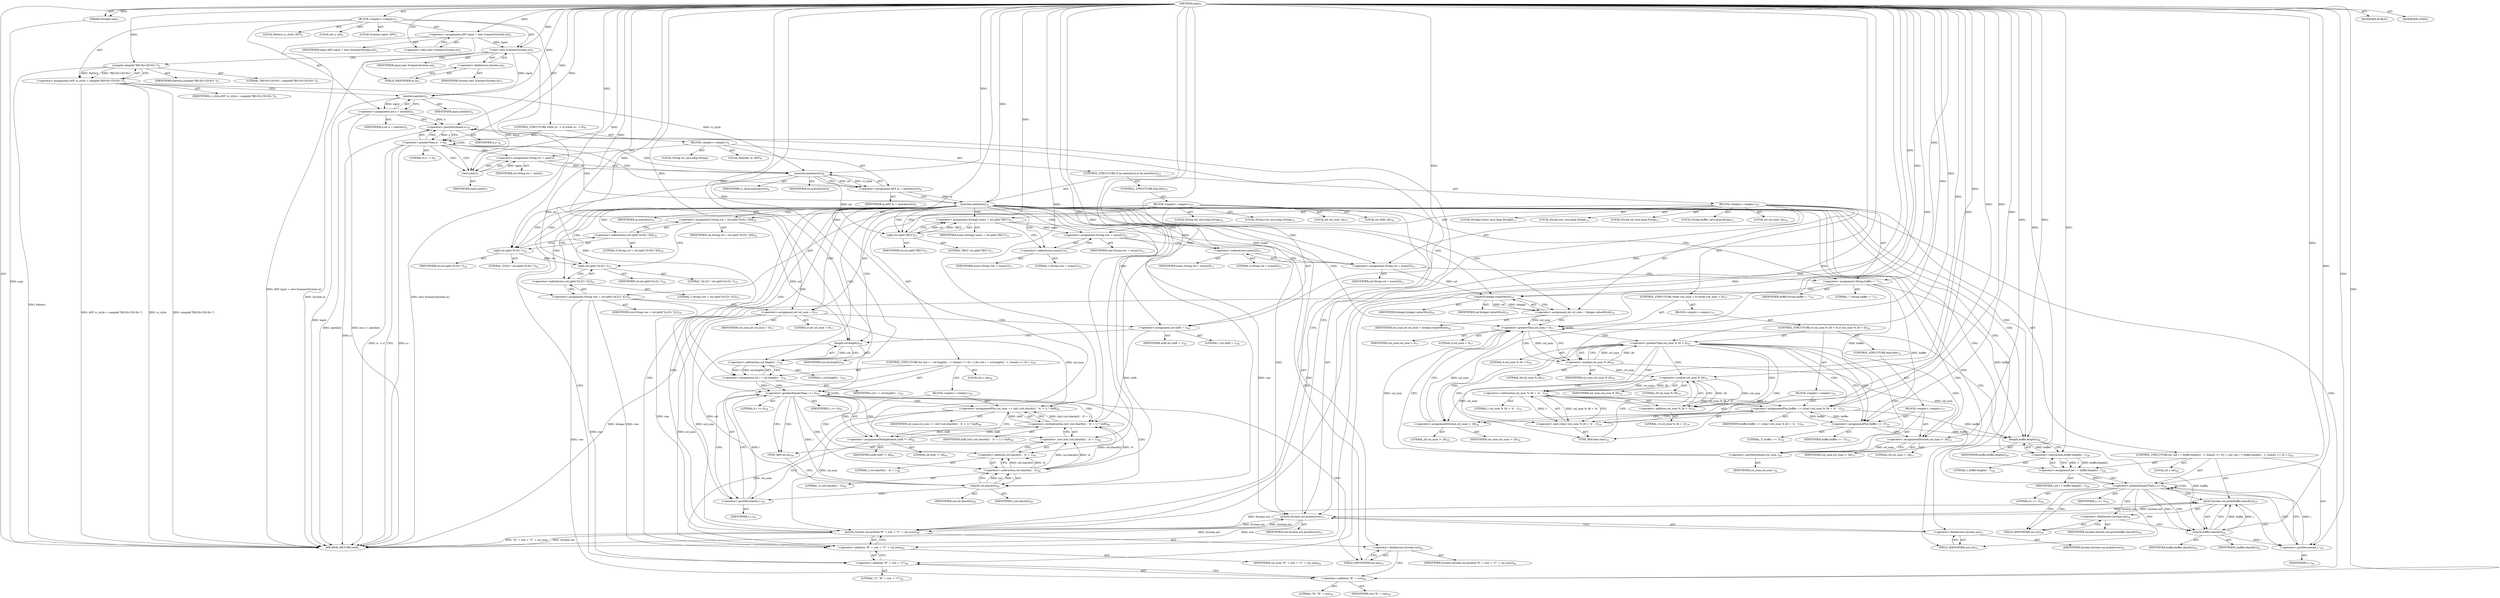 digraph "main" {  
"19" [label = <(METHOD,main)<SUB>1</SUB>> ]
"20" [label = <(PARAM,String[] args)<SUB>1</SUB>> ]
"21" [label = <(BLOCK,&lt;empty&gt;,&lt;empty&gt;)<SUB>1</SUB>> ]
"4" [label = <(LOCAL,Scanner input: ANY)<SUB>2</SUB>> ]
"22" [label = <(&lt;operator&gt;.assignment,ANY input = new Scanner(System.in))<SUB>2</SUB>> ]
"23" [label = <(IDENTIFIER,input,ANY input = new Scanner(System.in))<SUB>2</SUB>> ]
"24" [label = <(&lt;operator&gt;.alloc,new Scanner(System.in))<SUB>2</SUB>> ]
"25" [label = <(&lt;init&gt;,new Scanner(System.in))<SUB>2</SUB>> ]
"3" [label = <(IDENTIFIER,input,new Scanner(System.in))<SUB>2</SUB>> ]
"26" [label = <(&lt;operator&gt;.fieldAccess,System.in)<SUB>2</SUB>> ]
"27" [label = <(IDENTIFIER,System,new Scanner(System.in))<SUB>2</SUB>> ]
"28" [label = <(FIELD_IDENTIFIER,in,in)<SUB>2</SUB>> ]
"29" [label = <(LOCAL,Pattern rc_style: ANY)<SUB>3</SUB>> ]
"30" [label = <(&lt;operator&gt;.assignment,ANY rc_style = compile(&quot;R[0-9]+C[0-9]+&quot;))<SUB>3</SUB>> ]
"31" [label = <(IDENTIFIER,rc_style,ANY rc_style = compile(&quot;R[0-9]+C[0-9]+&quot;))<SUB>3</SUB>> ]
"32" [label = <(compile,compile(&quot;R[0-9]+C[0-9]+&quot;))<SUB>3</SUB>> ]
"33" [label = <(IDENTIFIER,Pattern,compile(&quot;R[0-9]+C[0-9]+&quot;))<SUB>3</SUB>> ]
"34" [label = <(LITERAL,&quot;R[0-9]+C[0-9]+&quot;,compile(&quot;R[0-9]+C[0-9]+&quot;))<SUB>3</SUB>> ]
"35" [label = <(LOCAL,int n: int)<SUB>4</SUB>> ]
"36" [label = <(&lt;operator&gt;.assignment,int n = nextInt())<SUB>4</SUB>> ]
"37" [label = <(IDENTIFIER,n,int n = nextInt())<SUB>4</SUB>> ]
"38" [label = <(nextInt,nextInt())<SUB>4</SUB>> ]
"39" [label = <(IDENTIFIER,input,nextInt())<SUB>4</SUB>> ]
"40" [label = <(CONTROL_STRUCTURE,while (n-- &gt; 0),while (n-- &gt; 0))<SUB>6</SUB>> ]
"41" [label = <(&lt;operator&gt;.greaterThan,n-- &gt; 0)<SUB>6</SUB>> ]
"42" [label = <(&lt;operator&gt;.postDecrement,n--)<SUB>6</SUB>> ]
"43" [label = <(IDENTIFIER,n,n--)<SUB>6</SUB>> ]
"44" [label = <(LITERAL,0,n-- &gt; 0)<SUB>6</SUB>> ]
"45" [label = <(BLOCK,&lt;empty&gt;,&lt;empty&gt;)<SUB>6</SUB>> ]
"46" [label = <(LOCAL,String str: java.lang.String)<SUB>7</SUB>> ]
"47" [label = <(&lt;operator&gt;.assignment,String str = next())<SUB>7</SUB>> ]
"48" [label = <(IDENTIFIER,str,String str = next())<SUB>7</SUB>> ]
"49" [label = <(next,next())<SUB>7</SUB>> ]
"50" [label = <(IDENTIFIER,input,next())<SUB>7</SUB>> ]
"51" [label = <(LOCAL,Matcher m: ANY)<SUB>8</SUB>> ]
"52" [label = <(&lt;operator&gt;.assignment,ANY m = matcher(str))<SUB>8</SUB>> ]
"53" [label = <(IDENTIFIER,m,ANY m = matcher(str))<SUB>8</SUB>> ]
"54" [label = <(matcher,matcher(str))<SUB>8</SUB>> ]
"55" [label = <(IDENTIFIER,rc_style,matcher(str))<SUB>8</SUB>> ]
"56" [label = <(IDENTIFIER,str,matcher(str))<SUB>8</SUB>> ]
"57" [label = <(CONTROL_STRUCTURE,if (m.matches()),if (m.matches()))<SUB>10</SUB>> ]
"58" [label = <(matches,matches())<SUB>10</SUB>> ]
"59" [label = <(IDENTIFIER,m,matches())<SUB>10</SUB>> ]
"60" [label = <(BLOCK,&lt;empty&gt;,&lt;empty&gt;)<SUB>10</SUB>> ]
"61" [label = <(LOCAL,String[] nums: java.lang.String[])<SUB>11</SUB>> ]
"62" [label = <(&lt;operator&gt;.assignment,String[] nums = str.split(&quot;[RC]&quot;))<SUB>11</SUB>> ]
"63" [label = <(IDENTIFIER,nums,String[] nums = str.split(&quot;[RC]&quot;))<SUB>11</SUB>> ]
"64" [label = <(split,str.split(&quot;[RC]&quot;))<SUB>11</SUB>> ]
"65" [label = <(IDENTIFIER,str,str.split(&quot;[RC]&quot;))<SUB>11</SUB>> ]
"66" [label = <(LITERAL,&quot;[RC]&quot;,str.split(&quot;[RC]&quot;))<SUB>11</SUB>> ]
"67" [label = <(LOCAL,String row: java.lang.String)<SUB>12</SUB>> ]
"68" [label = <(&lt;operator&gt;.assignment,String row = nums[1])<SUB>12</SUB>> ]
"69" [label = <(IDENTIFIER,row,String row = nums[1])<SUB>12</SUB>> ]
"70" [label = <(&lt;operator&gt;.indexAccess,nums[1])<SUB>12</SUB>> ]
"71" [label = <(IDENTIFIER,nums,String row = nums[1])<SUB>12</SUB>> ]
"72" [label = <(LITERAL,1,String row = nums[1])<SUB>12</SUB>> ]
"73" [label = <(LOCAL,String col: java.lang.String)<SUB>13</SUB>> ]
"74" [label = <(&lt;operator&gt;.assignment,String col = nums[2])<SUB>13</SUB>> ]
"75" [label = <(IDENTIFIER,col,String col = nums[2])<SUB>13</SUB>> ]
"76" [label = <(&lt;operator&gt;.indexAccess,nums[2])<SUB>13</SUB>> ]
"77" [label = <(IDENTIFIER,nums,String col = nums[2])<SUB>13</SUB>> ]
"78" [label = <(LITERAL,2,String col = nums[2])<SUB>13</SUB>> ]
"79" [label = <(LOCAL,String buffer: java.lang.String)<SUB>15</SUB>> ]
"80" [label = <(&lt;operator&gt;.assignment,String buffer = &quot;&quot;)<SUB>15</SUB>> ]
"81" [label = <(IDENTIFIER,buffer,String buffer = &quot;&quot;)<SUB>15</SUB>> ]
"82" [label = <(LITERAL,&quot;&quot;,String buffer = &quot;&quot;)<SUB>15</SUB>> ]
"83" [label = <(LOCAL,int col_num: int)<SUB>16</SUB>> ]
"84" [label = <(&lt;operator&gt;.assignment,int col_num = Integer.valueOf(col))<SUB>16</SUB>> ]
"85" [label = <(IDENTIFIER,col_num,int col_num = Integer.valueOf(col))<SUB>16</SUB>> ]
"86" [label = <(valueOf,Integer.valueOf(col))<SUB>16</SUB>> ]
"87" [label = <(IDENTIFIER,Integer,Integer.valueOf(col))<SUB>16</SUB>> ]
"88" [label = <(IDENTIFIER,col,Integer.valueOf(col))<SUB>16</SUB>> ]
"89" [label = <(CONTROL_STRUCTURE,while (col_num &gt; 0),while (col_num &gt; 0))<SUB>17</SUB>> ]
"90" [label = <(&lt;operator&gt;.greaterThan,col_num &gt; 0)<SUB>17</SUB>> ]
"91" [label = <(IDENTIFIER,col_num,col_num &gt; 0)<SUB>17</SUB>> ]
"92" [label = <(LITERAL,0,col_num &gt; 0)<SUB>17</SUB>> ]
"93" [label = <(BLOCK,&lt;empty&gt;,&lt;empty&gt;)<SUB>17</SUB>> ]
"94" [label = <(CONTROL_STRUCTURE,if (col_num % 26 &gt; 0),if (col_num % 26 &gt; 0))<SUB>18</SUB>> ]
"95" [label = <(&lt;operator&gt;.greaterThan,col_num % 26 &gt; 0)<SUB>18</SUB>> ]
"96" [label = <(&lt;operator&gt;.modulo,col_num % 26)<SUB>18</SUB>> ]
"97" [label = <(IDENTIFIER,col_num,col_num % 26)<SUB>18</SUB>> ]
"98" [label = <(LITERAL,26,col_num % 26)<SUB>18</SUB>> ]
"99" [label = <(LITERAL,0,col_num % 26 &gt; 0)<SUB>18</SUB>> ]
"100" [label = <(BLOCK,&lt;empty&gt;,&lt;empty&gt;)<SUB>18</SUB>> ]
"101" [label = <(&lt;operator&gt;.assignmentPlus,buffer += (char) (col_num % 26 + 'A' - 1))<SUB>19</SUB>> ]
"102" [label = <(IDENTIFIER,buffer,buffer += (char) (col_num % 26 + 'A' - 1))<SUB>19</SUB>> ]
"103" [label = <(&lt;operator&gt;.cast,(char) (col_num % 26 + 'A' - 1))<SUB>19</SUB>> ]
"104" [label = <(TYPE_REF,char,char)<SUB>19</SUB>> ]
"105" [label = <(&lt;operator&gt;.subtraction,col_num % 26 + 'A' - 1)<SUB>19</SUB>> ]
"106" [label = <(&lt;operator&gt;.addition,col_num % 26 + 'A')<SUB>19</SUB>> ]
"107" [label = <(&lt;operator&gt;.modulo,col_num % 26)<SUB>19</SUB>> ]
"108" [label = <(IDENTIFIER,col_num,col_num % 26)<SUB>19</SUB>> ]
"109" [label = <(LITERAL,26,col_num % 26)<SUB>19</SUB>> ]
"110" [label = <(LITERAL,'A',col_num % 26 + 'A')<SUB>19</SUB>> ]
"111" [label = <(LITERAL,1,col_num % 26 + 'A' - 1)<SUB>19</SUB>> ]
"112" [label = <(&lt;operator&gt;.assignmentDivision,col_num /= 26)<SUB>20</SUB>> ]
"113" [label = <(IDENTIFIER,col_num,col_num /= 26)<SUB>20</SUB>> ]
"114" [label = <(LITERAL,26,col_num /= 26)<SUB>20</SUB>> ]
"115" [label = <(CONTROL_STRUCTURE,else,else)<SUB>21</SUB>> ]
"116" [label = <(BLOCK,&lt;empty&gt;,&lt;empty&gt;)<SUB>21</SUB>> ]
"117" [label = <(&lt;operator&gt;.assignmentPlus,buffer += 'Z')<SUB>22</SUB>> ]
"118" [label = <(IDENTIFIER,buffer,buffer += 'Z')<SUB>22</SUB>> ]
"119" [label = <(LITERAL,'Z',buffer += 'Z')<SUB>22</SUB>> ]
"120" [label = <(&lt;operator&gt;.assignmentDivision,col_num /= 26)<SUB>23</SUB>> ]
"121" [label = <(IDENTIFIER,col_num,col_num /= 26)<SUB>23</SUB>> ]
"122" [label = <(LITERAL,26,col_num /= 26)<SUB>23</SUB>> ]
"123" [label = <(&lt;operator&gt;.postDecrement,col_num--)<SUB>24</SUB>> ]
"124" [label = <(IDENTIFIER,col_num,col_num--)<SUB>24</SUB>> ]
"125" [label = <(CONTROL_STRUCTURE,for (int i = buffer.length() - 1; Some(i &gt;= 0); i--),for (int i = buffer.length() - 1; Some(i &gt;= 0); i--))<SUB>28</SUB>> ]
"126" [label = <(LOCAL,int i: int)<SUB>28</SUB>> ]
"127" [label = <(&lt;operator&gt;.assignment,int i = buffer.length() - 1)<SUB>28</SUB>> ]
"128" [label = <(IDENTIFIER,i,int i = buffer.length() - 1)<SUB>28</SUB>> ]
"129" [label = <(&lt;operator&gt;.subtraction,buffer.length() - 1)<SUB>28</SUB>> ]
"130" [label = <(length,buffer.length())<SUB>28</SUB>> ]
"131" [label = <(IDENTIFIER,buffer,buffer.length())<SUB>28</SUB>> ]
"132" [label = <(LITERAL,1,buffer.length() - 1)<SUB>28</SUB>> ]
"133" [label = <(&lt;operator&gt;.greaterEqualsThan,i &gt;= 0)<SUB>28</SUB>> ]
"134" [label = <(IDENTIFIER,i,i &gt;= 0)<SUB>28</SUB>> ]
"135" [label = <(LITERAL,0,i &gt;= 0)<SUB>28</SUB>> ]
"136" [label = <(&lt;operator&gt;.postDecrement,i--)<SUB>28</SUB>> ]
"137" [label = <(IDENTIFIER,i,i--)<SUB>28</SUB>> ]
"138" [label = <(print,System.out.print(buffer.charAt(i)))<SUB>29</SUB>> ]
"139" [label = <(&lt;operator&gt;.fieldAccess,System.out)<SUB>29</SUB>> ]
"140" [label = <(IDENTIFIER,System,System.out.print(buffer.charAt(i)))<SUB>29</SUB>> ]
"141" [label = <(FIELD_IDENTIFIER,out,out)<SUB>29</SUB>> ]
"142" [label = <(charAt,buffer.charAt(i))<SUB>29</SUB>> ]
"143" [label = <(IDENTIFIER,buffer,buffer.charAt(i))<SUB>29</SUB>> ]
"144" [label = <(IDENTIFIER,i,buffer.charAt(i))<SUB>29</SUB>> ]
"145" [label = <(println,System.out.println(row))<SUB>31</SUB>> ]
"146" [label = <(&lt;operator&gt;.fieldAccess,System.out)<SUB>31</SUB>> ]
"147" [label = <(IDENTIFIER,System,System.out.println(row))<SUB>31</SUB>> ]
"148" [label = <(FIELD_IDENTIFIER,out,out)<SUB>31</SUB>> ]
"149" [label = <(IDENTIFIER,row,System.out.println(row))<SUB>31</SUB>> ]
"150" [label = <(CONTROL_STRUCTURE,else,else)<SUB>33</SUB>> ]
"151" [label = <(BLOCK,&lt;empty&gt;,&lt;empty&gt;)<SUB>33</SUB>> ]
"152" [label = <(LOCAL,String col: java.lang.String)<SUB>34</SUB>> ]
"153" [label = <(&lt;operator&gt;.assignment,String col = str.split(&quot;[0-9]+&quot;)[0])<SUB>34</SUB>> ]
"154" [label = <(IDENTIFIER,col,String col = str.split(&quot;[0-9]+&quot;)[0])<SUB>34</SUB>> ]
"155" [label = <(&lt;operator&gt;.indexAccess,str.split(&quot;[0-9]+&quot;)[0])<SUB>34</SUB>> ]
"156" [label = <(split,str.split(&quot;[0-9]+&quot;))<SUB>34</SUB>> ]
"157" [label = <(IDENTIFIER,str,str.split(&quot;[0-9]+&quot;))<SUB>34</SUB>> ]
"158" [label = <(LITERAL,&quot;[0-9]+&quot;,str.split(&quot;[0-9]+&quot;))<SUB>34</SUB>> ]
"159" [label = <(LITERAL,0,String col = str.split(&quot;[0-9]+&quot;)[0])<SUB>34</SUB>> ]
"160" [label = <(LOCAL,String row: java.lang.String)<SUB>35</SUB>> ]
"161" [label = <(&lt;operator&gt;.assignment,String row = str.split(&quot;[A-Z]+&quot;)[1])<SUB>35</SUB>> ]
"162" [label = <(IDENTIFIER,row,String row = str.split(&quot;[A-Z]+&quot;)[1])<SUB>35</SUB>> ]
"163" [label = <(&lt;operator&gt;.indexAccess,str.split(&quot;[A-Z]+&quot;)[1])<SUB>35</SUB>> ]
"164" [label = <(split,str.split(&quot;[A-Z]+&quot;))<SUB>35</SUB>> ]
"165" [label = <(IDENTIFIER,str,str.split(&quot;[A-Z]+&quot;))<SUB>35</SUB>> ]
"166" [label = <(LITERAL,&quot;[A-Z]+&quot;,str.split(&quot;[A-Z]+&quot;))<SUB>35</SUB>> ]
"167" [label = <(LITERAL,1,String row = str.split(&quot;[A-Z]+&quot;)[1])<SUB>35</SUB>> ]
"168" [label = <(LOCAL,int col_num: int)<SUB>37</SUB>> ]
"169" [label = <(&lt;operator&gt;.assignment,int col_num = 0)<SUB>37</SUB>> ]
"170" [label = <(IDENTIFIER,col_num,int col_num = 0)<SUB>37</SUB>> ]
"171" [label = <(LITERAL,0,int col_num = 0)<SUB>37</SUB>> ]
"172" [label = <(LOCAL,int shift: int)<SUB>38</SUB>> ]
"173" [label = <(&lt;operator&gt;.assignment,int shift = 1)<SUB>38</SUB>> ]
"174" [label = <(IDENTIFIER,shift,int shift = 1)<SUB>38</SUB>> ]
"175" [label = <(LITERAL,1,int shift = 1)<SUB>38</SUB>> ]
"176" [label = <(CONTROL_STRUCTURE,for (int i = col.length() - 1; Some(i &gt;= 0); i--),for (int i = col.length() - 1; Some(i &gt;= 0); i--))<SUB>39</SUB>> ]
"177" [label = <(LOCAL,int i: int)<SUB>39</SUB>> ]
"178" [label = <(&lt;operator&gt;.assignment,int i = col.length() - 1)<SUB>39</SUB>> ]
"179" [label = <(IDENTIFIER,i,int i = col.length() - 1)<SUB>39</SUB>> ]
"180" [label = <(&lt;operator&gt;.subtraction,col.length() - 1)<SUB>39</SUB>> ]
"181" [label = <(length,col.length())<SUB>39</SUB>> ]
"182" [label = <(IDENTIFIER,col,col.length())<SUB>39</SUB>> ]
"183" [label = <(LITERAL,1,col.length() - 1)<SUB>39</SUB>> ]
"184" [label = <(&lt;operator&gt;.greaterEqualsThan,i &gt;= 0)<SUB>39</SUB>> ]
"185" [label = <(IDENTIFIER,i,i &gt;= 0)<SUB>39</SUB>> ]
"186" [label = <(LITERAL,0,i &gt;= 0)<SUB>39</SUB>> ]
"187" [label = <(&lt;operator&gt;.postDecrement,i--)<SUB>39</SUB>> ]
"188" [label = <(IDENTIFIER,i,i--)<SUB>39</SUB>> ]
"189" [label = <(BLOCK,&lt;empty&gt;,&lt;empty&gt;)<SUB>39</SUB>> ]
"190" [label = <(&lt;operator&gt;.assignmentPlus,col_num += (int) (col.charAt(i) - 'A' + 1) * shift)<SUB>40</SUB>> ]
"191" [label = <(IDENTIFIER,col_num,col_num += (int) (col.charAt(i) - 'A' + 1) * shift)<SUB>40</SUB>> ]
"192" [label = <(&lt;operator&gt;.multiplication,(int) (col.charAt(i) - 'A' + 1) * shift)<SUB>40</SUB>> ]
"193" [label = <(&lt;operator&gt;.cast,(int) (col.charAt(i) - 'A' + 1))<SUB>40</SUB>> ]
"194" [label = <(TYPE_REF,int,int)<SUB>40</SUB>> ]
"195" [label = <(&lt;operator&gt;.addition,col.charAt(i) - 'A' + 1)<SUB>40</SUB>> ]
"196" [label = <(&lt;operator&gt;.subtraction,col.charAt(i) - 'A')<SUB>40</SUB>> ]
"197" [label = <(charAt,col.charAt(i))<SUB>40</SUB>> ]
"198" [label = <(IDENTIFIER,col,col.charAt(i))<SUB>40</SUB>> ]
"199" [label = <(IDENTIFIER,i,col.charAt(i))<SUB>40</SUB>> ]
"200" [label = <(LITERAL,'A',col.charAt(i) - 'A')<SUB>40</SUB>> ]
"201" [label = <(LITERAL,1,col.charAt(i) - 'A' + 1)<SUB>40</SUB>> ]
"202" [label = <(IDENTIFIER,shift,(int) (col.charAt(i) - 'A' + 1) * shift)<SUB>40</SUB>> ]
"203" [label = <(&lt;operator&gt;.assignmentMultiplication,shift *= 26)<SUB>41</SUB>> ]
"204" [label = <(IDENTIFIER,shift,shift *= 26)<SUB>41</SUB>> ]
"205" [label = <(LITERAL,26,shift *= 26)<SUB>41</SUB>> ]
"206" [label = <(println,System.out.println(&quot;R&quot; + row + &quot;C&quot; + col_num))<SUB>44</SUB>> ]
"207" [label = <(&lt;operator&gt;.fieldAccess,System.out)<SUB>44</SUB>> ]
"208" [label = <(IDENTIFIER,System,System.out.println(&quot;R&quot; + row + &quot;C&quot; + col_num))<SUB>44</SUB>> ]
"209" [label = <(FIELD_IDENTIFIER,out,out)<SUB>44</SUB>> ]
"210" [label = <(&lt;operator&gt;.addition,&quot;R&quot; + row + &quot;C&quot; + col_num)<SUB>44</SUB>> ]
"211" [label = <(&lt;operator&gt;.addition,&quot;R&quot; + row + &quot;C&quot;)<SUB>44</SUB>> ]
"212" [label = <(&lt;operator&gt;.addition,&quot;R&quot; + row)<SUB>44</SUB>> ]
"213" [label = <(LITERAL,&quot;R&quot;,&quot;R&quot; + row)<SUB>44</SUB>> ]
"214" [label = <(IDENTIFIER,row,&quot;R&quot; + row)<SUB>44</SUB>> ]
"215" [label = <(LITERAL,&quot;C&quot;,&quot;R&quot; + row + &quot;C&quot;)<SUB>44</SUB>> ]
"216" [label = <(IDENTIFIER,col_num,&quot;R&quot; + row + &quot;C&quot; + col_num)<SUB>44</SUB>> ]
"217" [label = <(MODIFIER,PUBLIC)> ]
"218" [label = <(MODIFIER,STATIC)> ]
"219" [label = <(METHOD_RETURN,void)<SUB>1</SUB>> ]
  "19" -> "20"  [ label = "AST: "] 
  "19" -> "21"  [ label = "AST: "] 
  "19" -> "217"  [ label = "AST: "] 
  "19" -> "218"  [ label = "AST: "] 
  "19" -> "219"  [ label = "AST: "] 
  "21" -> "4"  [ label = "AST: "] 
  "21" -> "22"  [ label = "AST: "] 
  "21" -> "25"  [ label = "AST: "] 
  "21" -> "29"  [ label = "AST: "] 
  "21" -> "30"  [ label = "AST: "] 
  "21" -> "35"  [ label = "AST: "] 
  "21" -> "36"  [ label = "AST: "] 
  "21" -> "40"  [ label = "AST: "] 
  "22" -> "23"  [ label = "AST: "] 
  "22" -> "24"  [ label = "AST: "] 
  "25" -> "3"  [ label = "AST: "] 
  "25" -> "26"  [ label = "AST: "] 
  "26" -> "27"  [ label = "AST: "] 
  "26" -> "28"  [ label = "AST: "] 
  "30" -> "31"  [ label = "AST: "] 
  "30" -> "32"  [ label = "AST: "] 
  "32" -> "33"  [ label = "AST: "] 
  "32" -> "34"  [ label = "AST: "] 
  "36" -> "37"  [ label = "AST: "] 
  "36" -> "38"  [ label = "AST: "] 
  "38" -> "39"  [ label = "AST: "] 
  "40" -> "41"  [ label = "AST: "] 
  "40" -> "45"  [ label = "AST: "] 
  "41" -> "42"  [ label = "AST: "] 
  "41" -> "44"  [ label = "AST: "] 
  "42" -> "43"  [ label = "AST: "] 
  "45" -> "46"  [ label = "AST: "] 
  "45" -> "47"  [ label = "AST: "] 
  "45" -> "51"  [ label = "AST: "] 
  "45" -> "52"  [ label = "AST: "] 
  "45" -> "57"  [ label = "AST: "] 
  "47" -> "48"  [ label = "AST: "] 
  "47" -> "49"  [ label = "AST: "] 
  "49" -> "50"  [ label = "AST: "] 
  "52" -> "53"  [ label = "AST: "] 
  "52" -> "54"  [ label = "AST: "] 
  "54" -> "55"  [ label = "AST: "] 
  "54" -> "56"  [ label = "AST: "] 
  "57" -> "58"  [ label = "AST: "] 
  "57" -> "60"  [ label = "AST: "] 
  "57" -> "150"  [ label = "AST: "] 
  "58" -> "59"  [ label = "AST: "] 
  "60" -> "61"  [ label = "AST: "] 
  "60" -> "62"  [ label = "AST: "] 
  "60" -> "67"  [ label = "AST: "] 
  "60" -> "68"  [ label = "AST: "] 
  "60" -> "73"  [ label = "AST: "] 
  "60" -> "74"  [ label = "AST: "] 
  "60" -> "79"  [ label = "AST: "] 
  "60" -> "80"  [ label = "AST: "] 
  "60" -> "83"  [ label = "AST: "] 
  "60" -> "84"  [ label = "AST: "] 
  "60" -> "89"  [ label = "AST: "] 
  "60" -> "125"  [ label = "AST: "] 
  "60" -> "145"  [ label = "AST: "] 
  "62" -> "63"  [ label = "AST: "] 
  "62" -> "64"  [ label = "AST: "] 
  "64" -> "65"  [ label = "AST: "] 
  "64" -> "66"  [ label = "AST: "] 
  "68" -> "69"  [ label = "AST: "] 
  "68" -> "70"  [ label = "AST: "] 
  "70" -> "71"  [ label = "AST: "] 
  "70" -> "72"  [ label = "AST: "] 
  "74" -> "75"  [ label = "AST: "] 
  "74" -> "76"  [ label = "AST: "] 
  "76" -> "77"  [ label = "AST: "] 
  "76" -> "78"  [ label = "AST: "] 
  "80" -> "81"  [ label = "AST: "] 
  "80" -> "82"  [ label = "AST: "] 
  "84" -> "85"  [ label = "AST: "] 
  "84" -> "86"  [ label = "AST: "] 
  "86" -> "87"  [ label = "AST: "] 
  "86" -> "88"  [ label = "AST: "] 
  "89" -> "90"  [ label = "AST: "] 
  "89" -> "93"  [ label = "AST: "] 
  "90" -> "91"  [ label = "AST: "] 
  "90" -> "92"  [ label = "AST: "] 
  "93" -> "94"  [ label = "AST: "] 
  "94" -> "95"  [ label = "AST: "] 
  "94" -> "100"  [ label = "AST: "] 
  "94" -> "115"  [ label = "AST: "] 
  "95" -> "96"  [ label = "AST: "] 
  "95" -> "99"  [ label = "AST: "] 
  "96" -> "97"  [ label = "AST: "] 
  "96" -> "98"  [ label = "AST: "] 
  "100" -> "101"  [ label = "AST: "] 
  "100" -> "112"  [ label = "AST: "] 
  "101" -> "102"  [ label = "AST: "] 
  "101" -> "103"  [ label = "AST: "] 
  "103" -> "104"  [ label = "AST: "] 
  "103" -> "105"  [ label = "AST: "] 
  "105" -> "106"  [ label = "AST: "] 
  "105" -> "111"  [ label = "AST: "] 
  "106" -> "107"  [ label = "AST: "] 
  "106" -> "110"  [ label = "AST: "] 
  "107" -> "108"  [ label = "AST: "] 
  "107" -> "109"  [ label = "AST: "] 
  "112" -> "113"  [ label = "AST: "] 
  "112" -> "114"  [ label = "AST: "] 
  "115" -> "116"  [ label = "AST: "] 
  "116" -> "117"  [ label = "AST: "] 
  "116" -> "120"  [ label = "AST: "] 
  "116" -> "123"  [ label = "AST: "] 
  "117" -> "118"  [ label = "AST: "] 
  "117" -> "119"  [ label = "AST: "] 
  "120" -> "121"  [ label = "AST: "] 
  "120" -> "122"  [ label = "AST: "] 
  "123" -> "124"  [ label = "AST: "] 
  "125" -> "126"  [ label = "AST: "] 
  "125" -> "127"  [ label = "AST: "] 
  "125" -> "133"  [ label = "AST: "] 
  "125" -> "136"  [ label = "AST: "] 
  "125" -> "138"  [ label = "AST: "] 
  "127" -> "128"  [ label = "AST: "] 
  "127" -> "129"  [ label = "AST: "] 
  "129" -> "130"  [ label = "AST: "] 
  "129" -> "132"  [ label = "AST: "] 
  "130" -> "131"  [ label = "AST: "] 
  "133" -> "134"  [ label = "AST: "] 
  "133" -> "135"  [ label = "AST: "] 
  "136" -> "137"  [ label = "AST: "] 
  "138" -> "139"  [ label = "AST: "] 
  "138" -> "142"  [ label = "AST: "] 
  "139" -> "140"  [ label = "AST: "] 
  "139" -> "141"  [ label = "AST: "] 
  "142" -> "143"  [ label = "AST: "] 
  "142" -> "144"  [ label = "AST: "] 
  "145" -> "146"  [ label = "AST: "] 
  "145" -> "149"  [ label = "AST: "] 
  "146" -> "147"  [ label = "AST: "] 
  "146" -> "148"  [ label = "AST: "] 
  "150" -> "151"  [ label = "AST: "] 
  "151" -> "152"  [ label = "AST: "] 
  "151" -> "153"  [ label = "AST: "] 
  "151" -> "160"  [ label = "AST: "] 
  "151" -> "161"  [ label = "AST: "] 
  "151" -> "168"  [ label = "AST: "] 
  "151" -> "169"  [ label = "AST: "] 
  "151" -> "172"  [ label = "AST: "] 
  "151" -> "173"  [ label = "AST: "] 
  "151" -> "176"  [ label = "AST: "] 
  "151" -> "206"  [ label = "AST: "] 
  "153" -> "154"  [ label = "AST: "] 
  "153" -> "155"  [ label = "AST: "] 
  "155" -> "156"  [ label = "AST: "] 
  "155" -> "159"  [ label = "AST: "] 
  "156" -> "157"  [ label = "AST: "] 
  "156" -> "158"  [ label = "AST: "] 
  "161" -> "162"  [ label = "AST: "] 
  "161" -> "163"  [ label = "AST: "] 
  "163" -> "164"  [ label = "AST: "] 
  "163" -> "167"  [ label = "AST: "] 
  "164" -> "165"  [ label = "AST: "] 
  "164" -> "166"  [ label = "AST: "] 
  "169" -> "170"  [ label = "AST: "] 
  "169" -> "171"  [ label = "AST: "] 
  "173" -> "174"  [ label = "AST: "] 
  "173" -> "175"  [ label = "AST: "] 
  "176" -> "177"  [ label = "AST: "] 
  "176" -> "178"  [ label = "AST: "] 
  "176" -> "184"  [ label = "AST: "] 
  "176" -> "187"  [ label = "AST: "] 
  "176" -> "189"  [ label = "AST: "] 
  "178" -> "179"  [ label = "AST: "] 
  "178" -> "180"  [ label = "AST: "] 
  "180" -> "181"  [ label = "AST: "] 
  "180" -> "183"  [ label = "AST: "] 
  "181" -> "182"  [ label = "AST: "] 
  "184" -> "185"  [ label = "AST: "] 
  "184" -> "186"  [ label = "AST: "] 
  "187" -> "188"  [ label = "AST: "] 
  "189" -> "190"  [ label = "AST: "] 
  "189" -> "203"  [ label = "AST: "] 
  "190" -> "191"  [ label = "AST: "] 
  "190" -> "192"  [ label = "AST: "] 
  "192" -> "193"  [ label = "AST: "] 
  "192" -> "202"  [ label = "AST: "] 
  "193" -> "194"  [ label = "AST: "] 
  "193" -> "195"  [ label = "AST: "] 
  "195" -> "196"  [ label = "AST: "] 
  "195" -> "201"  [ label = "AST: "] 
  "196" -> "197"  [ label = "AST: "] 
  "196" -> "200"  [ label = "AST: "] 
  "197" -> "198"  [ label = "AST: "] 
  "197" -> "199"  [ label = "AST: "] 
  "203" -> "204"  [ label = "AST: "] 
  "203" -> "205"  [ label = "AST: "] 
  "206" -> "207"  [ label = "AST: "] 
  "206" -> "210"  [ label = "AST: "] 
  "207" -> "208"  [ label = "AST: "] 
  "207" -> "209"  [ label = "AST: "] 
  "210" -> "211"  [ label = "AST: "] 
  "210" -> "216"  [ label = "AST: "] 
  "211" -> "212"  [ label = "AST: "] 
  "211" -> "215"  [ label = "AST: "] 
  "212" -> "213"  [ label = "AST: "] 
  "212" -> "214"  [ label = "AST: "] 
  "22" -> "28"  [ label = "CFG: "] 
  "25" -> "32"  [ label = "CFG: "] 
  "30" -> "38"  [ label = "CFG: "] 
  "36" -> "42"  [ label = "CFG: "] 
  "24" -> "22"  [ label = "CFG: "] 
  "26" -> "25"  [ label = "CFG: "] 
  "32" -> "30"  [ label = "CFG: "] 
  "38" -> "36"  [ label = "CFG: "] 
  "41" -> "219"  [ label = "CFG: "] 
  "41" -> "49"  [ label = "CFG: "] 
  "28" -> "26"  [ label = "CFG: "] 
  "42" -> "41"  [ label = "CFG: "] 
  "47" -> "54"  [ label = "CFG: "] 
  "52" -> "58"  [ label = "CFG: "] 
  "49" -> "47"  [ label = "CFG: "] 
  "54" -> "52"  [ label = "CFG: "] 
  "58" -> "64"  [ label = "CFG: "] 
  "58" -> "156"  [ label = "CFG: "] 
  "62" -> "70"  [ label = "CFG: "] 
  "68" -> "76"  [ label = "CFG: "] 
  "74" -> "80"  [ label = "CFG: "] 
  "80" -> "86"  [ label = "CFG: "] 
  "84" -> "90"  [ label = "CFG: "] 
  "145" -> "42"  [ label = "CFG: "] 
  "64" -> "62"  [ label = "CFG: "] 
  "70" -> "68"  [ label = "CFG: "] 
  "76" -> "74"  [ label = "CFG: "] 
  "86" -> "84"  [ label = "CFG: "] 
  "90" -> "96"  [ label = "CFG: "] 
  "90" -> "130"  [ label = "CFG: "] 
  "127" -> "133"  [ label = "CFG: "] 
  "133" -> "141"  [ label = "CFG: "] 
  "133" -> "148"  [ label = "CFG: "] 
  "136" -> "133"  [ label = "CFG: "] 
  "138" -> "136"  [ label = "CFG: "] 
  "146" -> "145"  [ label = "CFG: "] 
  "153" -> "164"  [ label = "CFG: "] 
  "161" -> "169"  [ label = "CFG: "] 
  "169" -> "173"  [ label = "CFG: "] 
  "173" -> "181"  [ label = "CFG: "] 
  "206" -> "42"  [ label = "CFG: "] 
  "129" -> "127"  [ label = "CFG: "] 
  "139" -> "142"  [ label = "CFG: "] 
  "142" -> "138"  [ label = "CFG: "] 
  "148" -> "146"  [ label = "CFG: "] 
  "155" -> "153"  [ label = "CFG: "] 
  "163" -> "161"  [ label = "CFG: "] 
  "178" -> "184"  [ label = "CFG: "] 
  "184" -> "194"  [ label = "CFG: "] 
  "184" -> "209"  [ label = "CFG: "] 
  "187" -> "184"  [ label = "CFG: "] 
  "207" -> "212"  [ label = "CFG: "] 
  "210" -> "206"  [ label = "CFG: "] 
  "95" -> "104"  [ label = "CFG: "] 
  "95" -> "117"  [ label = "CFG: "] 
  "130" -> "129"  [ label = "CFG: "] 
  "141" -> "139"  [ label = "CFG: "] 
  "156" -> "155"  [ label = "CFG: "] 
  "164" -> "163"  [ label = "CFG: "] 
  "180" -> "178"  [ label = "CFG: "] 
  "190" -> "203"  [ label = "CFG: "] 
  "203" -> "187"  [ label = "CFG: "] 
  "209" -> "207"  [ label = "CFG: "] 
  "211" -> "210"  [ label = "CFG: "] 
  "96" -> "95"  [ label = "CFG: "] 
  "101" -> "112"  [ label = "CFG: "] 
  "112" -> "90"  [ label = "CFG: "] 
  "181" -> "180"  [ label = "CFG: "] 
  "192" -> "190"  [ label = "CFG: "] 
  "212" -> "211"  [ label = "CFG: "] 
  "103" -> "101"  [ label = "CFG: "] 
  "117" -> "120"  [ label = "CFG: "] 
  "120" -> "123"  [ label = "CFG: "] 
  "123" -> "90"  [ label = "CFG: "] 
  "193" -> "192"  [ label = "CFG: "] 
  "104" -> "107"  [ label = "CFG: "] 
  "105" -> "103"  [ label = "CFG: "] 
  "194" -> "197"  [ label = "CFG: "] 
  "195" -> "193"  [ label = "CFG: "] 
  "106" -> "105"  [ label = "CFG: "] 
  "196" -> "195"  [ label = "CFG: "] 
  "107" -> "106"  [ label = "CFG: "] 
  "197" -> "196"  [ label = "CFG: "] 
  "19" -> "24"  [ label = "CFG: "] 
  "20" -> "219"  [ label = "DDG: args"] 
  "22" -> "219"  [ label = "DDG: ANY input = new Scanner(System.in)"] 
  "25" -> "219"  [ label = "DDG: System.in"] 
  "25" -> "219"  [ label = "DDG: new Scanner(System.in)"] 
  "30" -> "219"  [ label = "DDG: rc_style"] 
  "30" -> "219"  [ label = "DDG: compile(&quot;R[0-9]+C[0-9]+&quot;)"] 
  "30" -> "219"  [ label = "DDG: ANY rc_style = compile(&quot;R[0-9]+C[0-9]+&quot;)"] 
  "38" -> "219"  [ label = "DDG: input"] 
  "36" -> "219"  [ label = "DDG: nextInt()"] 
  "36" -> "219"  [ label = "DDG: int n = nextInt()"] 
  "42" -> "219"  [ label = "DDG: n"] 
  "41" -> "219"  [ label = "DDG: n--"] 
  "41" -> "219"  [ label = "DDG: n-- &gt; 0"] 
  "206" -> "219"  [ label = "DDG: System.out"] 
  "206" -> "219"  [ label = "DDG: &quot;R&quot; + row + &quot;C&quot; + col_num"] 
  "145" -> "219"  [ label = "DDG: System.out"] 
  "145" -> "219"  [ label = "DDG: row"] 
  "86" -> "219"  [ label = "DDG: Integer"] 
  "32" -> "219"  [ label = "DDG: Pattern"] 
  "19" -> "20"  [ label = "DDG: "] 
  "19" -> "22"  [ label = "DDG: "] 
  "32" -> "30"  [ label = "DDG: Pattern"] 
  "32" -> "30"  [ label = "DDG: &quot;R[0-9]+C[0-9]+&quot;"] 
  "38" -> "36"  [ label = "DDG: input"] 
  "22" -> "25"  [ label = "DDG: input"] 
  "19" -> "25"  [ label = "DDG: "] 
  "19" -> "32"  [ label = "DDG: "] 
  "25" -> "38"  [ label = "DDG: input"] 
  "19" -> "38"  [ label = "DDG: "] 
  "42" -> "41"  [ label = "DDG: n"] 
  "19" -> "41"  [ label = "DDG: "] 
  "49" -> "47"  [ label = "DDG: input"] 
  "54" -> "52"  [ label = "DDG: rc_style"] 
  "54" -> "52"  [ label = "DDG: str"] 
  "36" -> "42"  [ label = "DDG: n"] 
  "19" -> "42"  [ label = "DDG: "] 
  "38" -> "49"  [ label = "DDG: input"] 
  "19" -> "49"  [ label = "DDG: "] 
  "30" -> "54"  [ label = "DDG: rc_style"] 
  "19" -> "54"  [ label = "DDG: "] 
  "47" -> "54"  [ label = "DDG: str"] 
  "52" -> "58"  [ label = "DDG: m"] 
  "19" -> "58"  [ label = "DDG: "] 
  "64" -> "62"  [ label = "DDG: str"] 
  "64" -> "62"  [ label = "DDG: &quot;[RC]&quot;"] 
  "62" -> "68"  [ label = "DDG: nums"] 
  "62" -> "74"  [ label = "DDG: nums"] 
  "19" -> "80"  [ label = "DDG: "] 
  "86" -> "84"  [ label = "DDG: Integer"] 
  "86" -> "84"  [ label = "DDG: col"] 
  "129" -> "127"  [ label = "DDG: buffer.length()"] 
  "129" -> "127"  [ label = "DDG: 1"] 
  "206" -> "145"  [ label = "DDG: System.out"] 
  "138" -> "145"  [ label = "DDG: System.out"] 
  "68" -> "145"  [ label = "DDG: row"] 
  "19" -> "145"  [ label = "DDG: "] 
  "19" -> "169"  [ label = "DDG: "] 
  "19" -> "173"  [ label = "DDG: "] 
  "54" -> "64"  [ label = "DDG: str"] 
  "19" -> "64"  [ label = "DDG: "] 
  "19" -> "86"  [ label = "DDG: "] 
  "74" -> "86"  [ label = "DDG: col"] 
  "84" -> "90"  [ label = "DDG: col_num"] 
  "123" -> "90"  [ label = "DDG: col_num"] 
  "112" -> "90"  [ label = "DDG: col_num"] 
  "19" -> "90"  [ label = "DDG: "] 
  "127" -> "133"  [ label = "DDG: i"] 
  "136" -> "133"  [ label = "DDG: i"] 
  "19" -> "133"  [ label = "DDG: "] 
  "142" -> "136"  [ label = "DDG: i"] 
  "19" -> "136"  [ label = "DDG: "] 
  "206" -> "138"  [ label = "DDG: System.out"] 
  "145" -> "138"  [ label = "DDG: System.out"] 
  "142" -> "138"  [ label = "DDG: buffer"] 
  "142" -> "138"  [ label = "DDG: i"] 
  "180" -> "178"  [ label = "DDG: col.length()"] 
  "180" -> "178"  [ label = "DDG: 1"] 
  "145" -> "206"  [ label = "DDG: System.out"] 
  "19" -> "206"  [ label = "DDG: "] 
  "161" -> "206"  [ label = "DDG: row"] 
  "169" -> "206"  [ label = "DDG: col_num"] 
  "190" -> "206"  [ label = "DDG: col_num"] 
  "130" -> "129"  [ label = "DDG: buffer"] 
  "19" -> "129"  [ label = "DDG: "] 
  "130" -> "142"  [ label = "DDG: buffer"] 
  "19" -> "142"  [ label = "DDG: "] 
  "133" -> "142"  [ label = "DDG: i"] 
  "178" -> "184"  [ label = "DDG: i"] 
  "187" -> "184"  [ label = "DDG: i"] 
  "19" -> "184"  [ label = "DDG: "] 
  "197" -> "187"  [ label = "DDG: i"] 
  "19" -> "187"  [ label = "DDG: "] 
  "192" -> "190"  [ label = "DDG: (int) (col.charAt(i) - 'A' + 1)"] 
  "192" -> "190"  [ label = "DDG: shift"] 
  "19" -> "203"  [ label = "DDG: "] 
  "19" -> "210"  [ label = "DDG: "] 
  "161" -> "210"  [ label = "DDG: row"] 
  "169" -> "210"  [ label = "DDG: col_num"] 
  "190" -> "210"  [ label = "DDG: col_num"] 
  "96" -> "95"  [ label = "DDG: col_num"] 
  "96" -> "95"  [ label = "DDG: 26"] 
  "19" -> "95"  [ label = "DDG: "] 
  "19" -> "101"  [ label = "DDG: "] 
  "105" -> "101"  [ label = "DDG: col_num % 26 + 'A'"] 
  "105" -> "101"  [ label = "DDG: 1"] 
  "19" -> "112"  [ label = "DDG: "] 
  "80" -> "130"  [ label = "DDG: buffer"] 
  "117" -> "130"  [ label = "DDG: buffer"] 
  "101" -> "130"  [ label = "DDG: buffer"] 
  "19" -> "130"  [ label = "DDG: "] 
  "54" -> "156"  [ label = "DDG: str"] 
  "19" -> "156"  [ label = "DDG: "] 
  "156" -> "164"  [ label = "DDG: str"] 
  "19" -> "164"  [ label = "DDG: "] 
  "181" -> "180"  [ label = "DDG: col"] 
  "19" -> "180"  [ label = "DDG: "] 
  "169" -> "190"  [ label = "DDG: col_num"] 
  "19" -> "190"  [ label = "DDG: "] 
  "192" -> "203"  [ label = "DDG: shift"] 
  "19" -> "211"  [ label = "DDG: "] 
  "161" -> "211"  [ label = "DDG: row"] 
  "90" -> "96"  [ label = "DDG: col_num"] 
  "19" -> "96"  [ label = "DDG: "] 
  "80" -> "101"  [ label = "DDG: buffer"] 
  "117" -> "101"  [ label = "DDG: buffer"] 
  "107" -> "112"  [ label = "DDG: col_num"] 
  "19" -> "117"  [ label = "DDG: "] 
  "19" -> "120"  [ label = "DDG: "] 
  "153" -> "181"  [ label = "DDG: col"] 
  "19" -> "181"  [ label = "DDG: "] 
  "19" -> "192"  [ label = "DDG: "] 
  "196" -> "192"  [ label = "DDG: col.charAt(i)"] 
  "196" -> "192"  [ label = "DDG: 'A'"] 
  "173" -> "192"  [ label = "DDG: shift"] 
  "203" -> "192"  [ label = "DDG: shift"] 
  "19" -> "212"  [ label = "DDG: "] 
  "161" -> "212"  [ label = "DDG: row"] 
  "19" -> "103"  [ label = "DDG: "] 
  "105" -> "103"  [ label = "DDG: col_num % 26 + 'A'"] 
  "105" -> "103"  [ label = "DDG: 1"] 
  "80" -> "117"  [ label = "DDG: buffer"] 
  "101" -> "117"  [ label = "DDG: buffer"] 
  "96" -> "120"  [ label = "DDG: col_num"] 
  "120" -> "123"  [ label = "DDG: col_num"] 
  "19" -> "123"  [ label = "DDG: "] 
  "19" -> "193"  [ label = "DDG: "] 
  "196" -> "193"  [ label = "DDG: col.charAt(i)"] 
  "196" -> "193"  [ label = "DDG: 'A'"] 
  "107" -> "105"  [ label = "DDG: col_num"] 
  "107" -> "105"  [ label = "DDG: 26"] 
  "19" -> "105"  [ label = "DDG: "] 
  "196" -> "195"  [ label = "DDG: col.charAt(i)"] 
  "196" -> "195"  [ label = "DDG: 'A'"] 
  "19" -> "195"  [ label = "DDG: "] 
  "107" -> "106"  [ label = "DDG: col_num"] 
  "107" -> "106"  [ label = "DDG: 26"] 
  "19" -> "106"  [ label = "DDG: "] 
  "197" -> "196"  [ label = "DDG: col"] 
  "197" -> "196"  [ label = "DDG: i"] 
  "19" -> "196"  [ label = "DDG: "] 
  "96" -> "107"  [ label = "DDG: col_num"] 
  "19" -> "107"  [ label = "DDG: "] 
  "181" -> "197"  [ label = "DDG: col"] 
  "19" -> "197"  [ label = "DDG: "] 
  "184" -> "197"  [ label = "DDG: i"] 
  "41" -> "42"  [ label = "CDG: "] 
  "41" -> "52"  [ label = "CDG: "] 
  "41" -> "54"  [ label = "CDG: "] 
  "41" -> "58"  [ label = "CDG: "] 
  "41" -> "47"  [ label = "CDG: "] 
  "41" -> "49"  [ label = "CDG: "] 
  "41" -> "41"  [ label = "CDG: "] 
  "58" -> "68"  [ label = "CDG: "] 
  "58" -> "64"  [ label = "CDG: "] 
  "58" -> "145"  [ label = "CDG: "] 
  "58" -> "146"  [ label = "CDG: "] 
  "58" -> "169"  [ label = "CDG: "] 
  "58" -> "161"  [ label = "CDG: "] 
  "58" -> "84"  [ label = "CDG: "] 
  "58" -> "163"  [ label = "CDG: "] 
  "58" -> "178"  [ label = "CDG: "] 
  "58" -> "209"  [ label = "CDG: "] 
  "58" -> "74"  [ label = "CDG: "] 
  "58" -> "153"  [ label = "CDG: "] 
  "58" -> "76"  [ label = "CDG: "] 
  "58" -> "206"  [ label = "CDG: "] 
  "58" -> "129"  [ label = "CDG: "] 
  "58" -> "181"  [ label = "CDG: "] 
  "58" -> "148"  [ label = "CDG: "] 
  "58" -> "184"  [ label = "CDG: "] 
  "58" -> "90"  [ label = "CDG: "] 
  "58" -> "173"  [ label = "CDG: "] 
  "58" -> "207"  [ label = "CDG: "] 
  "58" -> "212"  [ label = "CDG: "] 
  "58" -> "80"  [ label = "CDG: "] 
  "58" -> "130"  [ label = "CDG: "] 
  "58" -> "70"  [ label = "CDG: "] 
  "58" -> "164"  [ label = "CDG: "] 
  "58" -> "127"  [ label = "CDG: "] 
  "58" -> "155"  [ label = "CDG: "] 
  "58" -> "180"  [ label = "CDG: "] 
  "58" -> "86"  [ label = "CDG: "] 
  "58" -> "210"  [ label = "CDG: "] 
  "58" -> "211"  [ label = "CDG: "] 
  "58" -> "156"  [ label = "CDG: "] 
  "58" -> "62"  [ label = "CDG: "] 
  "58" -> "133"  [ label = "CDG: "] 
  "90" -> "96"  [ label = "CDG: "] 
  "90" -> "95"  [ label = "CDG: "] 
  "90" -> "90"  [ label = "CDG: "] 
  "133" -> "136"  [ label = "CDG: "] 
  "133" -> "138"  [ label = "CDG: "] 
  "133" -> "139"  [ label = "CDG: "] 
  "133" -> "141"  [ label = "CDG: "] 
  "133" -> "142"  [ label = "CDG: "] 
  "133" -> "133"  [ label = "CDG: "] 
  "184" -> "192"  [ label = "CDG: "] 
  "184" -> "196"  [ label = "CDG: "] 
  "184" -> "197"  [ label = "CDG: "] 
  "184" -> "195"  [ label = "CDG: "] 
  "184" -> "187"  [ label = "CDG: "] 
  "184" -> "190"  [ label = "CDG: "] 
  "184" -> "184"  [ label = "CDG: "] 
  "184" -> "194"  [ label = "CDG: "] 
  "184" -> "193"  [ label = "CDG: "] 
  "184" -> "203"  [ label = "CDG: "] 
  "95" -> "107"  [ label = "CDG: "] 
  "95" -> "120"  [ label = "CDG: "] 
  "95" -> "103"  [ label = "CDG: "] 
  "95" -> "104"  [ label = "CDG: "] 
  "95" -> "112"  [ label = "CDG: "] 
  "95" -> "101"  [ label = "CDG: "] 
  "95" -> "123"  [ label = "CDG: "] 
  "95" -> "106"  [ label = "CDG: "] 
  "95" -> "105"  [ label = "CDG: "] 
  "95" -> "117"  [ label = "CDG: "] 
}
